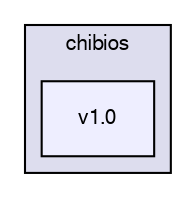 digraph "sw/airborne/boards/tawaki/chibios/v1.0" {
  compound=true
  node [ fontsize="10", fontname="FreeSans"];
  edge [ labelfontsize="10", labelfontname="FreeSans"];
  subgraph clusterdir_dde4e65440e7233a57508cfa01e8df78 {
    graph [ bgcolor="#ddddee", pencolor="black", label="chibios" fontname="FreeSans", fontsize="10", URL="dir_dde4e65440e7233a57508cfa01e8df78.html"]
  dir_0e6a0246fc49648b334cc66f6dd776c7 [shape=box, label="v1.0", style="filled", fillcolor="#eeeeff", pencolor="black", URL="dir_0e6a0246fc49648b334cc66f6dd776c7.html"];
  }
}
